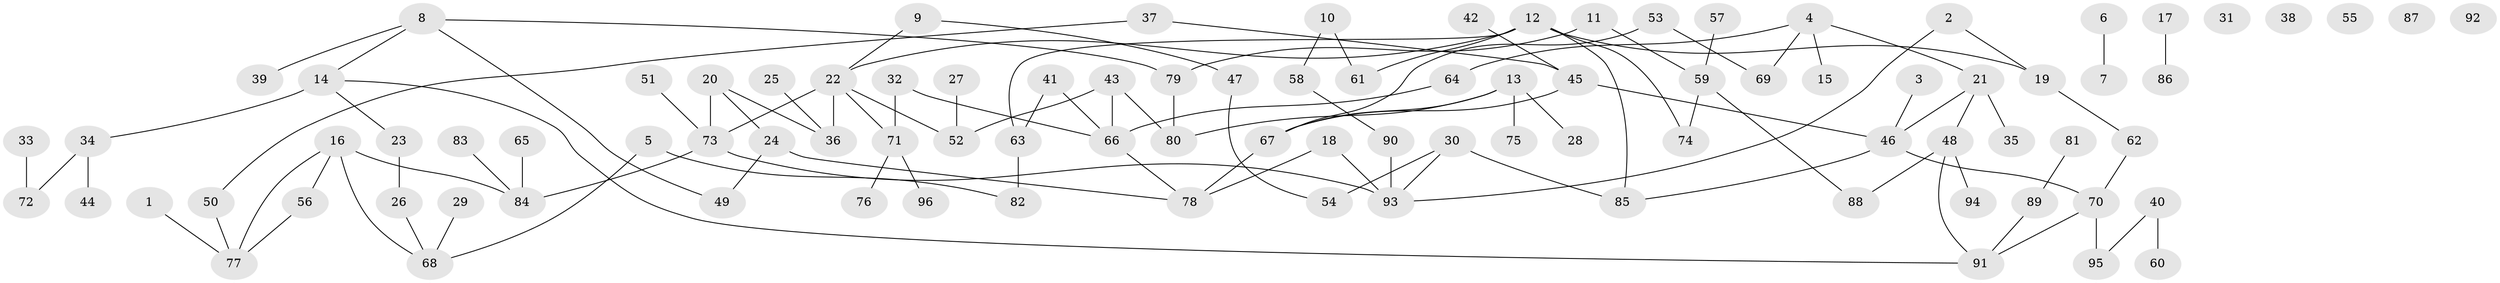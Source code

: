 // Generated by graph-tools (version 1.1) at 2025/38/03/09/25 04:38:49]
// undirected, 96 vertices, 111 edges
graph export_dot {
graph [start="1"]
  node [color=gray90,style=filled];
  1;
  2;
  3;
  4;
  5;
  6;
  7;
  8;
  9;
  10;
  11;
  12;
  13;
  14;
  15;
  16;
  17;
  18;
  19;
  20;
  21;
  22;
  23;
  24;
  25;
  26;
  27;
  28;
  29;
  30;
  31;
  32;
  33;
  34;
  35;
  36;
  37;
  38;
  39;
  40;
  41;
  42;
  43;
  44;
  45;
  46;
  47;
  48;
  49;
  50;
  51;
  52;
  53;
  54;
  55;
  56;
  57;
  58;
  59;
  60;
  61;
  62;
  63;
  64;
  65;
  66;
  67;
  68;
  69;
  70;
  71;
  72;
  73;
  74;
  75;
  76;
  77;
  78;
  79;
  80;
  81;
  82;
  83;
  84;
  85;
  86;
  87;
  88;
  89;
  90;
  91;
  92;
  93;
  94;
  95;
  96;
  1 -- 77;
  2 -- 19;
  2 -- 93;
  3 -- 46;
  4 -- 15;
  4 -- 21;
  4 -- 64;
  4 -- 69;
  5 -- 68;
  5 -- 82;
  6 -- 7;
  8 -- 14;
  8 -- 39;
  8 -- 49;
  8 -- 79;
  9 -- 22;
  9 -- 47;
  10 -- 58;
  10 -- 61;
  11 -- 59;
  11 -- 79;
  12 -- 19;
  12 -- 22;
  12 -- 61;
  12 -- 63;
  12 -- 74;
  12 -- 85;
  13 -- 28;
  13 -- 67;
  13 -- 75;
  13 -- 80;
  14 -- 23;
  14 -- 34;
  14 -- 91;
  16 -- 56;
  16 -- 68;
  16 -- 77;
  16 -- 84;
  17 -- 86;
  18 -- 78;
  18 -- 93;
  19 -- 62;
  20 -- 24;
  20 -- 36;
  20 -- 73;
  21 -- 35;
  21 -- 46;
  21 -- 48;
  22 -- 36;
  22 -- 52;
  22 -- 71;
  22 -- 73;
  23 -- 26;
  24 -- 49;
  24 -- 78;
  25 -- 36;
  26 -- 68;
  27 -- 52;
  29 -- 68;
  30 -- 54;
  30 -- 85;
  30 -- 93;
  32 -- 66;
  32 -- 71;
  33 -- 72;
  34 -- 44;
  34 -- 72;
  37 -- 45;
  37 -- 50;
  40 -- 60;
  40 -- 95;
  41 -- 63;
  41 -- 66;
  42 -- 45;
  43 -- 52;
  43 -- 66;
  43 -- 80;
  45 -- 46;
  45 -- 67;
  46 -- 70;
  46 -- 85;
  47 -- 54;
  48 -- 88;
  48 -- 91;
  48 -- 94;
  50 -- 77;
  51 -- 73;
  53 -- 67;
  53 -- 69;
  56 -- 77;
  57 -- 59;
  58 -- 90;
  59 -- 74;
  59 -- 88;
  62 -- 70;
  63 -- 82;
  64 -- 66;
  65 -- 84;
  66 -- 78;
  67 -- 78;
  70 -- 91;
  70 -- 95;
  71 -- 76;
  71 -- 96;
  73 -- 84;
  73 -- 93;
  79 -- 80;
  81 -- 89;
  83 -- 84;
  89 -- 91;
  90 -- 93;
}
